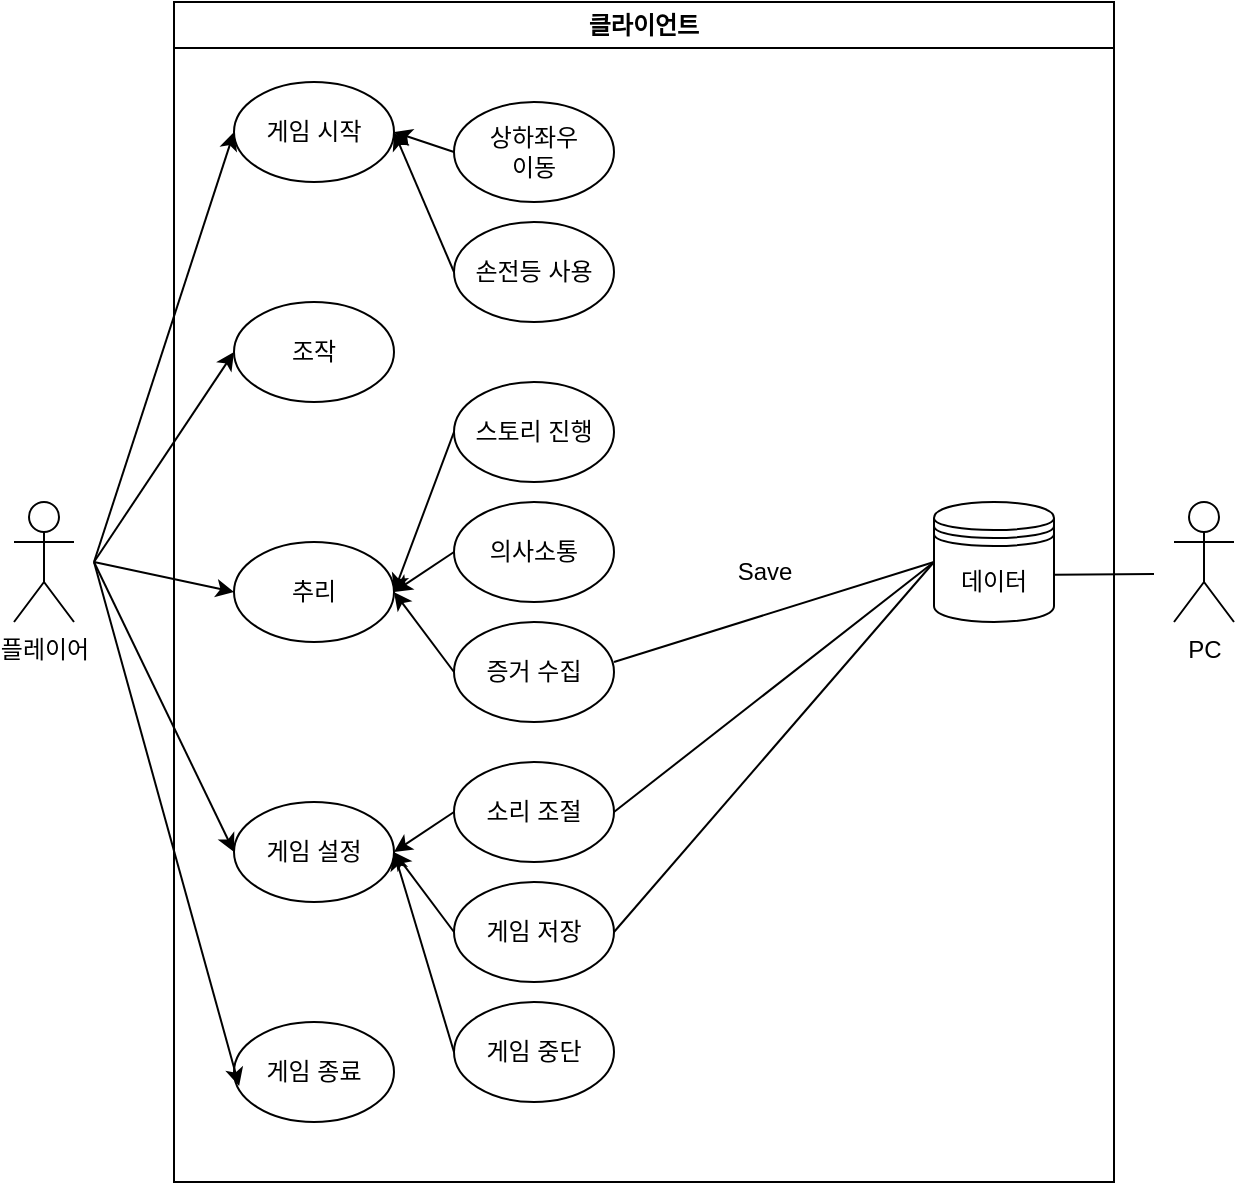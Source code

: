 <mxfile version="24.5.4" type="github">
  <diagram name="페이지-1" id="ZpcOs4shHNh5mx86bvTr">
    <mxGraphModel dx="1218" dy="633" grid="1" gridSize="10" guides="1" tooltips="1" connect="1" arrows="1" fold="1" page="1" pageScale="1" pageWidth="827" pageHeight="1169" math="0" shadow="0">
      <root>
        <mxCell id="0" />
        <mxCell id="1" parent="0" />
        <mxCell id="3Uc47XjtdB7wgMT_kZdp-1" value="클라이언트" style="swimlane;whiteSpace=wrap;html=1;" vertex="1" parent="1">
          <mxGeometry x="170" y="50" width="470" height="590" as="geometry" />
        </mxCell>
        <mxCell id="3Uc47XjtdB7wgMT_kZdp-3" value="게임 시작" style="ellipse;whiteSpace=wrap;html=1;" vertex="1" parent="3Uc47XjtdB7wgMT_kZdp-1">
          <mxGeometry x="30" y="40" width="80" height="50" as="geometry" />
        </mxCell>
        <mxCell id="3Uc47XjtdB7wgMT_kZdp-4" value="게임 종료" style="ellipse;whiteSpace=wrap;html=1;" vertex="1" parent="3Uc47XjtdB7wgMT_kZdp-1">
          <mxGeometry x="30" y="510" width="80" height="50" as="geometry" />
        </mxCell>
        <mxCell id="3Uc47XjtdB7wgMT_kZdp-5" value="조작" style="ellipse;whiteSpace=wrap;html=1;" vertex="1" parent="3Uc47XjtdB7wgMT_kZdp-1">
          <mxGeometry x="30" y="150" width="80" height="50" as="geometry" />
        </mxCell>
        <mxCell id="3Uc47XjtdB7wgMT_kZdp-6" value="추리" style="ellipse;whiteSpace=wrap;html=1;" vertex="1" parent="3Uc47XjtdB7wgMT_kZdp-1">
          <mxGeometry x="30" y="270" width="80" height="50" as="geometry" />
        </mxCell>
        <mxCell id="3Uc47XjtdB7wgMT_kZdp-7" value="게임 설정" style="ellipse;whiteSpace=wrap;html=1;" vertex="1" parent="3Uc47XjtdB7wgMT_kZdp-1">
          <mxGeometry x="30" y="400" width="80" height="50" as="geometry" />
        </mxCell>
        <mxCell id="3Uc47XjtdB7wgMT_kZdp-8" value="상하좌우&lt;div&gt;&lt;span style=&quot;background-color: initial;&quot;&gt;이동&lt;/span&gt;&lt;/div&gt;" style="ellipse;whiteSpace=wrap;html=1;" vertex="1" parent="3Uc47XjtdB7wgMT_kZdp-1">
          <mxGeometry x="140" y="50" width="80" height="50" as="geometry" />
        </mxCell>
        <mxCell id="3Uc47XjtdB7wgMT_kZdp-9" value="손전등&amp;nbsp;&lt;span style=&quot;background-color: initial;&quot;&gt;사용&lt;/span&gt;" style="ellipse;whiteSpace=wrap;html=1;" vertex="1" parent="3Uc47XjtdB7wgMT_kZdp-1">
          <mxGeometry x="140" y="110" width="80" height="50" as="geometry" />
        </mxCell>
        <mxCell id="3Uc47XjtdB7wgMT_kZdp-10" value="의사소통" style="ellipse;whiteSpace=wrap;html=1;" vertex="1" parent="3Uc47XjtdB7wgMT_kZdp-1">
          <mxGeometry x="140" y="250" width="80" height="50" as="geometry" />
        </mxCell>
        <mxCell id="3Uc47XjtdB7wgMT_kZdp-11" value="스토리 진행" style="ellipse;whiteSpace=wrap;html=1;" vertex="1" parent="3Uc47XjtdB7wgMT_kZdp-1">
          <mxGeometry x="140" y="190" width="80" height="50" as="geometry" />
        </mxCell>
        <mxCell id="3Uc47XjtdB7wgMT_kZdp-12" value="소리 조절" style="ellipse;whiteSpace=wrap;html=1;" vertex="1" parent="3Uc47XjtdB7wgMT_kZdp-1">
          <mxGeometry x="140" y="380" width="80" height="50" as="geometry" />
        </mxCell>
        <mxCell id="3Uc47XjtdB7wgMT_kZdp-13" value="게임 저장" style="ellipse;whiteSpace=wrap;html=1;" vertex="1" parent="3Uc47XjtdB7wgMT_kZdp-1">
          <mxGeometry x="140" y="440" width="80" height="50" as="geometry" />
        </mxCell>
        <mxCell id="3Uc47XjtdB7wgMT_kZdp-14" value="게임 중단" style="ellipse;whiteSpace=wrap;html=1;" vertex="1" parent="3Uc47XjtdB7wgMT_kZdp-1">
          <mxGeometry x="140" y="500" width="80" height="50" as="geometry" />
        </mxCell>
        <mxCell id="3Uc47XjtdB7wgMT_kZdp-15" value="증거 수집" style="ellipse;whiteSpace=wrap;html=1;" vertex="1" parent="3Uc47XjtdB7wgMT_kZdp-1">
          <mxGeometry x="140" y="310" width="80" height="50" as="geometry" />
        </mxCell>
        <mxCell id="3Uc47XjtdB7wgMT_kZdp-21" value="" style="endArrow=classic;html=1;rounded=0;entryX=1;entryY=0.5;entryDx=0;entryDy=0;exitX=0;exitY=0.5;exitDx=0;exitDy=0;" edge="1" parent="3Uc47XjtdB7wgMT_kZdp-1" source="3Uc47XjtdB7wgMT_kZdp-8" target="3Uc47XjtdB7wgMT_kZdp-3">
          <mxGeometry width="50" height="50" relative="1" as="geometry">
            <mxPoint x="220" y="330" as="sourcePoint" />
            <mxPoint x="270" y="280" as="targetPoint" />
          </mxGeometry>
        </mxCell>
        <mxCell id="3Uc47XjtdB7wgMT_kZdp-22" value="" style="endArrow=classic;html=1;rounded=0;exitX=0;exitY=0.5;exitDx=0;exitDy=0;entryX=1;entryY=0.5;entryDx=0;entryDy=0;" edge="1" parent="3Uc47XjtdB7wgMT_kZdp-1" source="3Uc47XjtdB7wgMT_kZdp-9" target="3Uc47XjtdB7wgMT_kZdp-3">
          <mxGeometry width="50" height="50" relative="1" as="geometry">
            <mxPoint x="220" y="330" as="sourcePoint" />
            <mxPoint x="270" y="280" as="targetPoint" />
          </mxGeometry>
        </mxCell>
        <mxCell id="3Uc47XjtdB7wgMT_kZdp-23" value="" style="endArrow=classic;html=1;rounded=0;entryX=1;entryY=0.5;entryDx=0;entryDy=0;exitX=0;exitY=0.5;exitDx=0;exitDy=0;" edge="1" parent="3Uc47XjtdB7wgMT_kZdp-1" source="3Uc47XjtdB7wgMT_kZdp-11" target="3Uc47XjtdB7wgMT_kZdp-6">
          <mxGeometry width="50" height="50" relative="1" as="geometry">
            <mxPoint x="220" y="330" as="sourcePoint" />
            <mxPoint x="270" y="280" as="targetPoint" />
          </mxGeometry>
        </mxCell>
        <mxCell id="3Uc47XjtdB7wgMT_kZdp-24" value="" style="endArrow=classic;html=1;rounded=0;exitX=0;exitY=0.5;exitDx=0;exitDy=0;entryX=1;entryY=0.5;entryDx=0;entryDy=0;" edge="1" parent="3Uc47XjtdB7wgMT_kZdp-1" source="3Uc47XjtdB7wgMT_kZdp-10" target="3Uc47XjtdB7wgMT_kZdp-6">
          <mxGeometry width="50" height="50" relative="1" as="geometry">
            <mxPoint x="220" y="330" as="sourcePoint" />
            <mxPoint x="270" y="280" as="targetPoint" />
          </mxGeometry>
        </mxCell>
        <mxCell id="3Uc47XjtdB7wgMT_kZdp-25" value="" style="endArrow=classic;html=1;rounded=0;exitX=0;exitY=0.5;exitDx=0;exitDy=0;entryX=1;entryY=0.5;entryDx=0;entryDy=0;" edge="1" parent="3Uc47XjtdB7wgMT_kZdp-1" source="3Uc47XjtdB7wgMT_kZdp-15" target="3Uc47XjtdB7wgMT_kZdp-6">
          <mxGeometry width="50" height="50" relative="1" as="geometry">
            <mxPoint x="220" y="330" as="sourcePoint" />
            <mxPoint x="270" y="280" as="targetPoint" />
          </mxGeometry>
        </mxCell>
        <mxCell id="3Uc47XjtdB7wgMT_kZdp-26" value="" style="endArrow=classic;html=1;rounded=0;exitX=0;exitY=0.5;exitDx=0;exitDy=0;entryX=1;entryY=0.5;entryDx=0;entryDy=0;" edge="1" parent="3Uc47XjtdB7wgMT_kZdp-1" source="3Uc47XjtdB7wgMT_kZdp-12" target="3Uc47XjtdB7wgMT_kZdp-7">
          <mxGeometry width="50" height="50" relative="1" as="geometry">
            <mxPoint x="220" y="330" as="sourcePoint" />
            <mxPoint x="110" y="370" as="targetPoint" />
          </mxGeometry>
        </mxCell>
        <mxCell id="3Uc47XjtdB7wgMT_kZdp-27" value="" style="endArrow=classic;html=1;rounded=0;exitX=0;exitY=0.5;exitDx=0;exitDy=0;entryX=1;entryY=0.5;entryDx=0;entryDy=0;" edge="1" parent="3Uc47XjtdB7wgMT_kZdp-1" source="3Uc47XjtdB7wgMT_kZdp-13" target="3Uc47XjtdB7wgMT_kZdp-7">
          <mxGeometry width="50" height="50" relative="1" as="geometry">
            <mxPoint x="220" y="330" as="sourcePoint" />
            <mxPoint x="270" y="280" as="targetPoint" />
          </mxGeometry>
        </mxCell>
        <mxCell id="3Uc47XjtdB7wgMT_kZdp-28" value="" style="endArrow=classic;html=1;rounded=0;exitX=0;exitY=0.5;exitDx=0;exitDy=0;entryX=1;entryY=0.5;entryDx=0;entryDy=0;" edge="1" parent="3Uc47XjtdB7wgMT_kZdp-1" source="3Uc47XjtdB7wgMT_kZdp-14" target="3Uc47XjtdB7wgMT_kZdp-7">
          <mxGeometry width="50" height="50" relative="1" as="geometry">
            <mxPoint x="220" y="330" as="sourcePoint" />
            <mxPoint x="270" y="280" as="targetPoint" />
          </mxGeometry>
        </mxCell>
        <mxCell id="3Uc47XjtdB7wgMT_kZdp-32" value="데이터" style="shape=datastore;whiteSpace=wrap;html=1;" vertex="1" parent="3Uc47XjtdB7wgMT_kZdp-1">
          <mxGeometry x="380" y="250" width="60" height="60" as="geometry" />
        </mxCell>
        <mxCell id="3Uc47XjtdB7wgMT_kZdp-30" value="" style="endArrow=none;html=1;rounded=0;exitX=1;exitY=0.5;exitDx=0;exitDy=0;entryX=0;entryY=0.5;entryDx=0;entryDy=0;" edge="1" parent="3Uc47XjtdB7wgMT_kZdp-1" source="3Uc47XjtdB7wgMT_kZdp-12" target="3Uc47XjtdB7wgMT_kZdp-32">
          <mxGeometry width="50" height="50" relative="1" as="geometry">
            <mxPoint x="220" y="330" as="sourcePoint" />
            <mxPoint x="350" y="310" as="targetPoint" />
          </mxGeometry>
        </mxCell>
        <mxCell id="3Uc47XjtdB7wgMT_kZdp-40" value="" style="endArrow=none;html=1;rounded=0;exitX=1;exitY=0.5;exitDx=0;exitDy=0;entryX=0;entryY=0.5;entryDx=0;entryDy=0;" edge="1" parent="3Uc47XjtdB7wgMT_kZdp-1" source="3Uc47XjtdB7wgMT_kZdp-13" target="3Uc47XjtdB7wgMT_kZdp-32">
          <mxGeometry width="50" height="50" relative="1" as="geometry">
            <mxPoint x="220" y="330" as="sourcePoint" />
            <mxPoint x="270" y="280" as="targetPoint" />
          </mxGeometry>
        </mxCell>
        <mxCell id="3Uc47XjtdB7wgMT_kZdp-42" value="Save" style="text;html=1;align=center;verticalAlign=middle;resizable=0;points=[];autosize=1;strokeColor=none;fillColor=none;" vertex="1" parent="3Uc47XjtdB7wgMT_kZdp-1">
          <mxGeometry x="270" y="270" width="50" height="30" as="geometry" />
        </mxCell>
        <mxCell id="3Uc47XjtdB7wgMT_kZdp-2" value="플레이어" style="shape=umlActor;verticalLabelPosition=bottom;verticalAlign=top;html=1;outlineConnect=0;" vertex="1" parent="1">
          <mxGeometry x="90" y="300" width="30" height="60" as="geometry" />
        </mxCell>
        <mxCell id="3Uc47XjtdB7wgMT_kZdp-16" value="" style="endArrow=classic;html=1;rounded=0;entryX=0;entryY=0.5;entryDx=0;entryDy=0;" edge="1" parent="1" target="3Uc47XjtdB7wgMT_kZdp-3">
          <mxGeometry width="50" height="50" relative="1" as="geometry">
            <mxPoint x="130" y="330" as="sourcePoint" />
            <mxPoint x="130" y="330" as="targetPoint" />
          </mxGeometry>
        </mxCell>
        <mxCell id="3Uc47XjtdB7wgMT_kZdp-17" value="" style="endArrow=classic;html=1;rounded=0;entryX=0;entryY=0.5;entryDx=0;entryDy=0;" edge="1" parent="1" target="3Uc47XjtdB7wgMT_kZdp-5">
          <mxGeometry width="50" height="50" relative="1" as="geometry">
            <mxPoint x="130" y="330" as="sourcePoint" />
            <mxPoint x="150" y="380" as="targetPoint" />
            <Array as="points">
              <mxPoint x="130" y="330" />
            </Array>
          </mxGeometry>
        </mxCell>
        <mxCell id="3Uc47XjtdB7wgMT_kZdp-18" value="" style="endArrow=classic;html=1;rounded=0;entryX=0;entryY=0.5;entryDx=0;entryDy=0;" edge="1" parent="1" target="3Uc47XjtdB7wgMT_kZdp-6">
          <mxGeometry width="50" height="50" relative="1" as="geometry">
            <mxPoint x="130" y="330" as="sourcePoint" />
            <mxPoint x="440" y="330" as="targetPoint" />
          </mxGeometry>
        </mxCell>
        <mxCell id="3Uc47XjtdB7wgMT_kZdp-19" value="" style="endArrow=classic;html=1;rounded=0;entryX=0;entryY=0.5;entryDx=0;entryDy=0;" edge="1" parent="1" target="3Uc47XjtdB7wgMT_kZdp-7">
          <mxGeometry width="50" height="50" relative="1" as="geometry">
            <mxPoint x="130" y="330" as="sourcePoint" />
            <mxPoint x="440" y="330" as="targetPoint" />
          </mxGeometry>
        </mxCell>
        <mxCell id="3Uc47XjtdB7wgMT_kZdp-20" value="" style="endArrow=classic;html=1;rounded=0;entryX=0.032;entryY=0.64;entryDx=0;entryDy=0;entryPerimeter=0;" edge="1" parent="1" target="3Uc47XjtdB7wgMT_kZdp-4">
          <mxGeometry width="50" height="50" relative="1" as="geometry">
            <mxPoint x="130" y="330" as="sourcePoint" />
            <mxPoint x="190" y="570" as="targetPoint" />
          </mxGeometry>
        </mxCell>
        <mxCell id="3Uc47XjtdB7wgMT_kZdp-29" value="" style="endArrow=none;html=1;rounded=0;entryX=0;entryY=0.5;entryDx=0;entryDy=0;" edge="1" parent="1" target="3Uc47XjtdB7wgMT_kZdp-32">
          <mxGeometry width="50" height="50" relative="1" as="geometry">
            <mxPoint x="390" y="380" as="sourcePoint" />
            <mxPoint x="530" y="340" as="targetPoint" />
          </mxGeometry>
        </mxCell>
        <mxCell id="3Uc47XjtdB7wgMT_kZdp-33" value="PC" style="shape=umlActor;verticalLabelPosition=bottom;verticalAlign=top;html=1;outlineConnect=0;" vertex="1" parent="1">
          <mxGeometry x="670" y="300" width="30" height="60" as="geometry" />
        </mxCell>
        <mxCell id="3Uc47XjtdB7wgMT_kZdp-41" value="" style="endArrow=none;html=1;rounded=0;exitX=0.996;exitY=0.607;exitDx=0;exitDy=0;exitPerimeter=0;" edge="1" parent="1" source="3Uc47XjtdB7wgMT_kZdp-32">
          <mxGeometry width="50" height="50" relative="1" as="geometry">
            <mxPoint x="390" y="380" as="sourcePoint" />
            <mxPoint x="660" y="336" as="targetPoint" />
          </mxGeometry>
        </mxCell>
      </root>
    </mxGraphModel>
  </diagram>
</mxfile>
